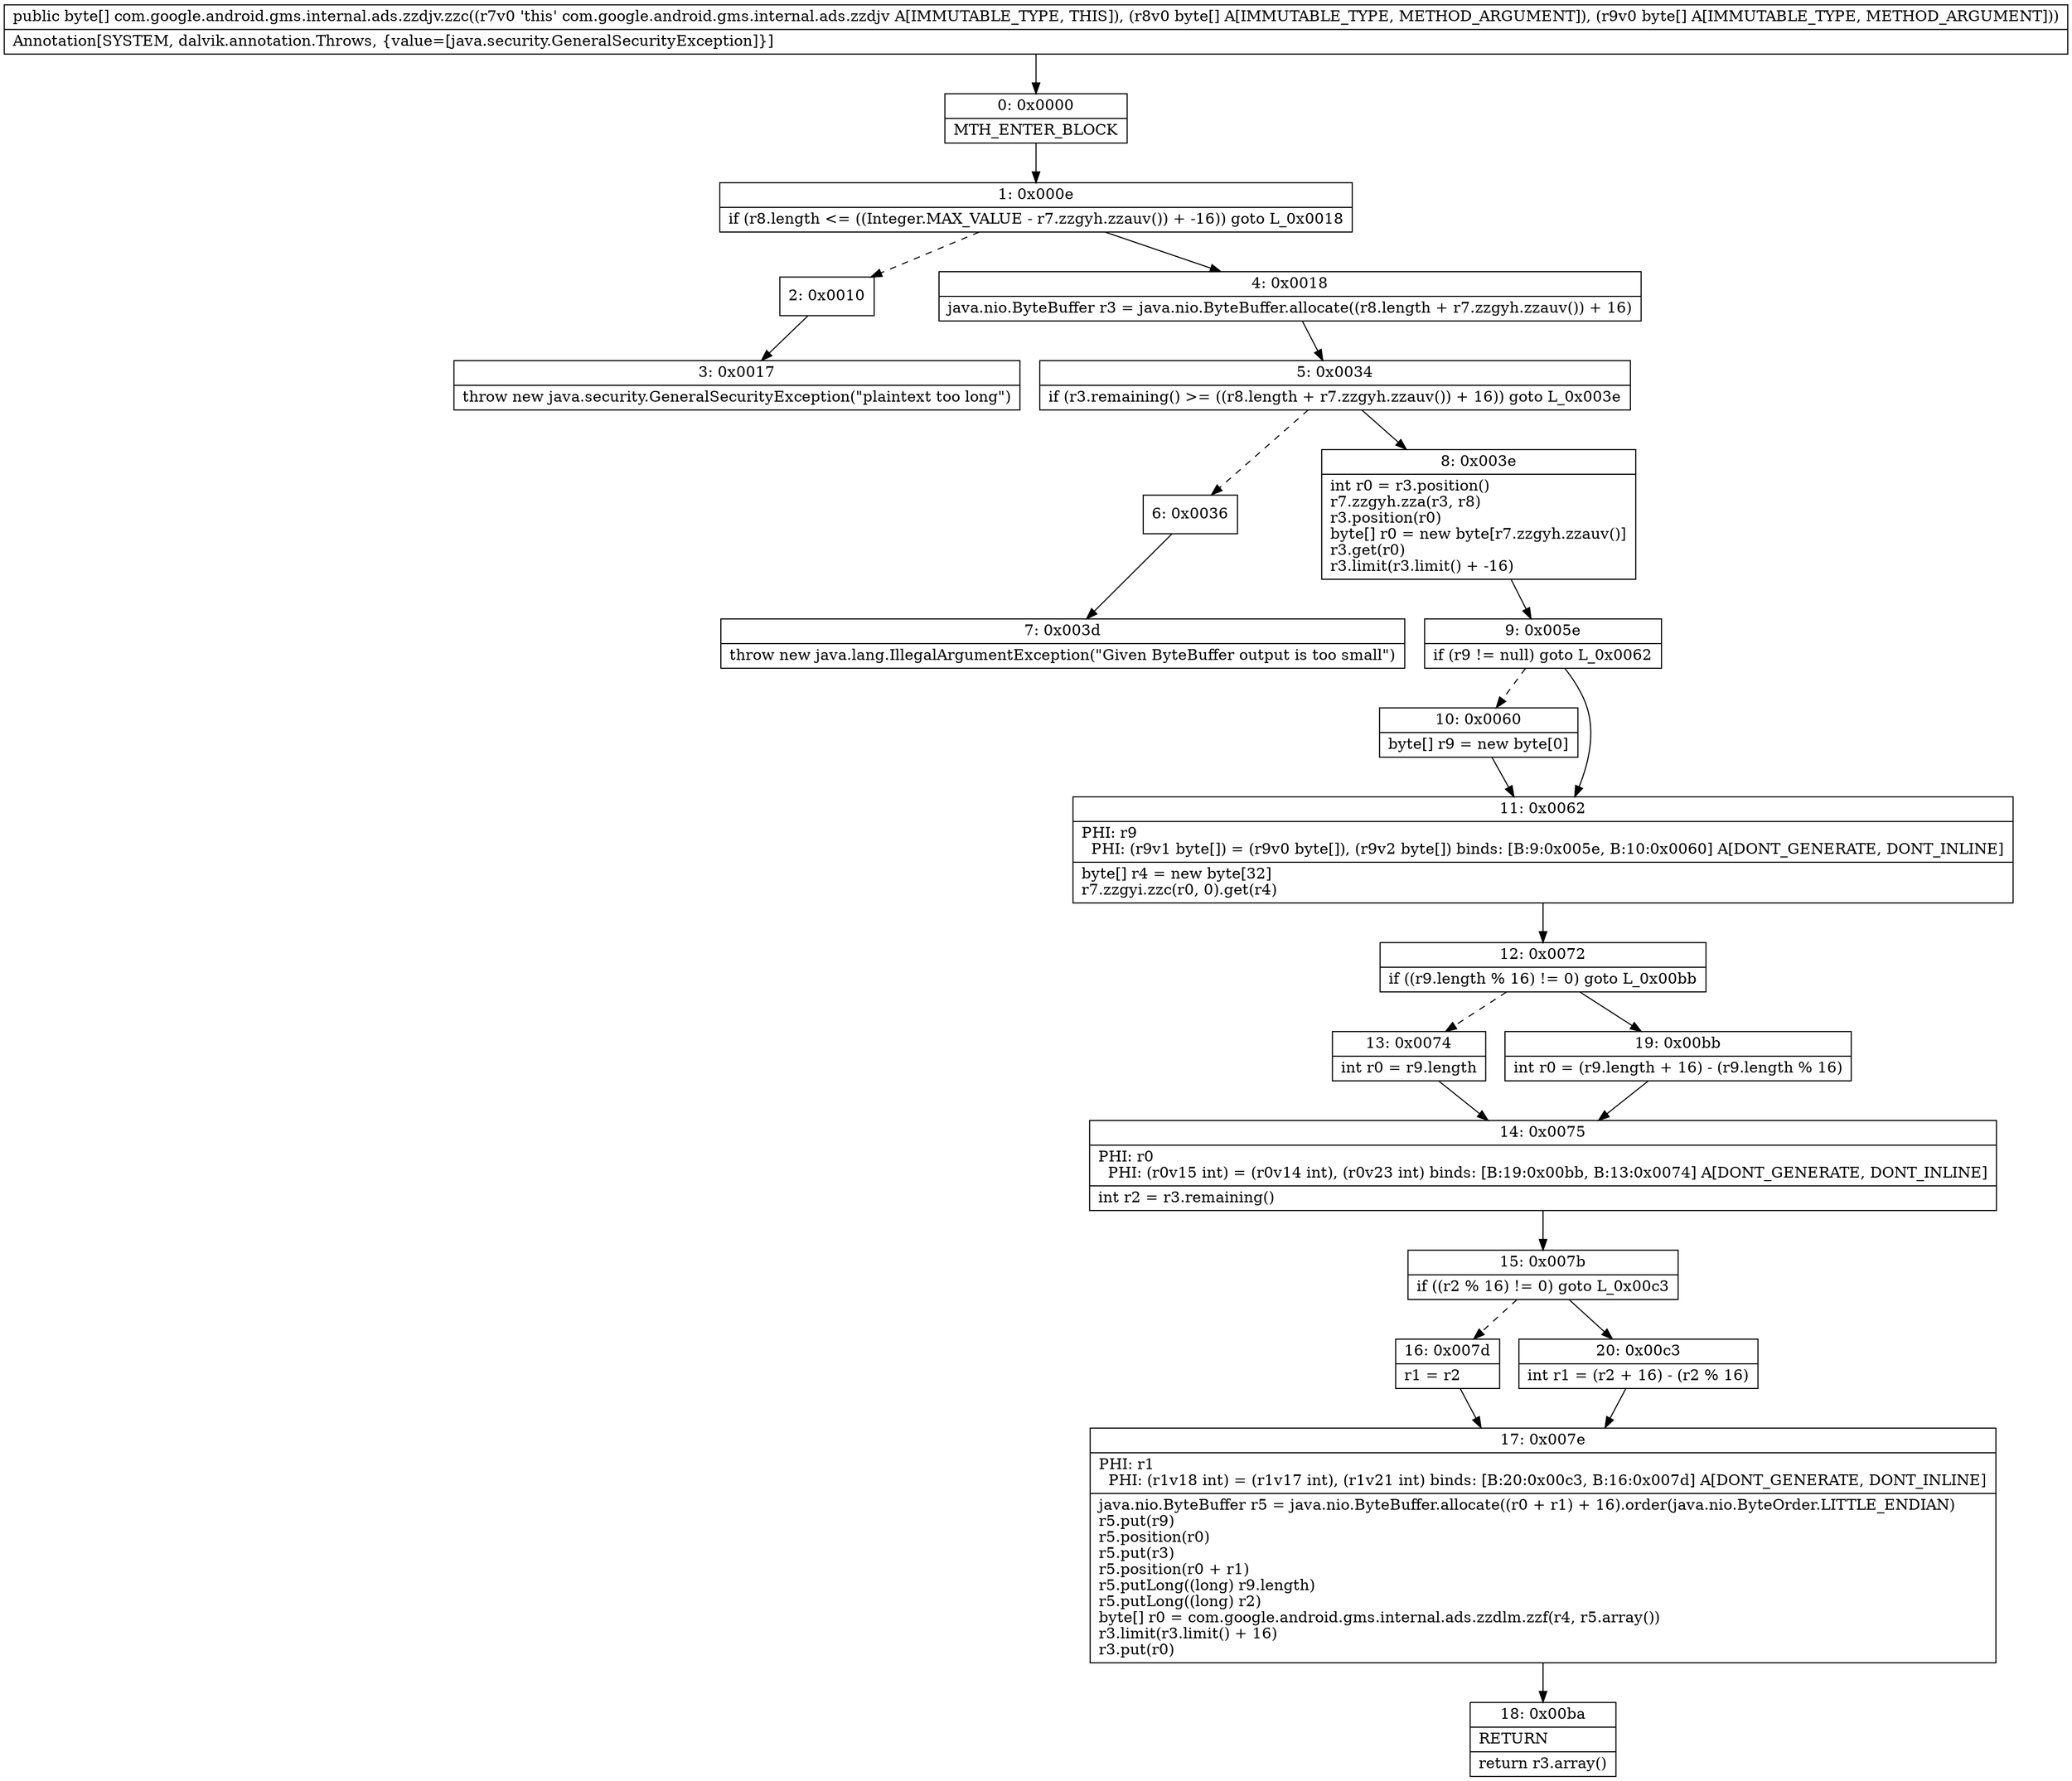 digraph "CFG forcom.google.android.gms.internal.ads.zzdjv.zzc([B[B)[B" {
Node_0 [shape=record,label="{0\:\ 0x0000|MTH_ENTER_BLOCK\l}"];
Node_1 [shape=record,label="{1\:\ 0x000e|if (r8.length \<= ((Integer.MAX_VALUE \- r7.zzgyh.zzauv()) + \-16)) goto L_0x0018\l}"];
Node_2 [shape=record,label="{2\:\ 0x0010}"];
Node_3 [shape=record,label="{3\:\ 0x0017|throw new java.security.GeneralSecurityException(\"plaintext too long\")\l}"];
Node_4 [shape=record,label="{4\:\ 0x0018|java.nio.ByteBuffer r3 = java.nio.ByteBuffer.allocate((r8.length + r7.zzgyh.zzauv()) + 16)\l}"];
Node_5 [shape=record,label="{5\:\ 0x0034|if (r3.remaining() \>= ((r8.length + r7.zzgyh.zzauv()) + 16)) goto L_0x003e\l}"];
Node_6 [shape=record,label="{6\:\ 0x0036}"];
Node_7 [shape=record,label="{7\:\ 0x003d|throw new java.lang.IllegalArgumentException(\"Given ByteBuffer output is too small\")\l}"];
Node_8 [shape=record,label="{8\:\ 0x003e|int r0 = r3.position()\lr7.zzgyh.zza(r3, r8)\lr3.position(r0)\lbyte[] r0 = new byte[r7.zzgyh.zzauv()]\lr3.get(r0)\lr3.limit(r3.limit() + \-16)\l}"];
Node_9 [shape=record,label="{9\:\ 0x005e|if (r9 != null) goto L_0x0062\l}"];
Node_10 [shape=record,label="{10\:\ 0x0060|byte[] r9 = new byte[0]\l}"];
Node_11 [shape=record,label="{11\:\ 0x0062|PHI: r9 \l  PHI: (r9v1 byte[]) = (r9v0 byte[]), (r9v2 byte[]) binds: [B:9:0x005e, B:10:0x0060] A[DONT_GENERATE, DONT_INLINE]\l|byte[] r4 = new byte[32]\lr7.zzgyi.zzc(r0, 0).get(r4)\l}"];
Node_12 [shape=record,label="{12\:\ 0x0072|if ((r9.length % 16) != 0) goto L_0x00bb\l}"];
Node_13 [shape=record,label="{13\:\ 0x0074|int r0 = r9.length\l}"];
Node_14 [shape=record,label="{14\:\ 0x0075|PHI: r0 \l  PHI: (r0v15 int) = (r0v14 int), (r0v23 int) binds: [B:19:0x00bb, B:13:0x0074] A[DONT_GENERATE, DONT_INLINE]\l|int r2 = r3.remaining()\l}"];
Node_15 [shape=record,label="{15\:\ 0x007b|if ((r2 % 16) != 0) goto L_0x00c3\l}"];
Node_16 [shape=record,label="{16\:\ 0x007d|r1 = r2\l}"];
Node_17 [shape=record,label="{17\:\ 0x007e|PHI: r1 \l  PHI: (r1v18 int) = (r1v17 int), (r1v21 int) binds: [B:20:0x00c3, B:16:0x007d] A[DONT_GENERATE, DONT_INLINE]\l|java.nio.ByteBuffer r5 = java.nio.ByteBuffer.allocate((r0 + r1) + 16).order(java.nio.ByteOrder.LITTLE_ENDIAN)\lr5.put(r9)\lr5.position(r0)\lr5.put(r3)\lr5.position(r0 + r1)\lr5.putLong((long) r9.length)\lr5.putLong((long) r2)\lbyte[] r0 = com.google.android.gms.internal.ads.zzdlm.zzf(r4, r5.array())\lr3.limit(r3.limit() + 16)\lr3.put(r0)\l}"];
Node_18 [shape=record,label="{18\:\ 0x00ba|RETURN\l|return r3.array()\l}"];
Node_19 [shape=record,label="{19\:\ 0x00bb|int r0 = (r9.length + 16) \- (r9.length % 16)\l}"];
Node_20 [shape=record,label="{20\:\ 0x00c3|int r1 = (r2 + 16) \- (r2 % 16)\l}"];
MethodNode[shape=record,label="{public byte[] com.google.android.gms.internal.ads.zzdjv.zzc((r7v0 'this' com.google.android.gms.internal.ads.zzdjv A[IMMUTABLE_TYPE, THIS]), (r8v0 byte[] A[IMMUTABLE_TYPE, METHOD_ARGUMENT]), (r9v0 byte[] A[IMMUTABLE_TYPE, METHOD_ARGUMENT]))  | Annotation[SYSTEM, dalvik.annotation.Throws, \{value=[java.security.GeneralSecurityException]\}]\l}"];
MethodNode -> Node_0;
Node_0 -> Node_1;
Node_1 -> Node_2[style=dashed];
Node_1 -> Node_4;
Node_2 -> Node_3;
Node_4 -> Node_5;
Node_5 -> Node_6[style=dashed];
Node_5 -> Node_8;
Node_6 -> Node_7;
Node_8 -> Node_9;
Node_9 -> Node_10[style=dashed];
Node_9 -> Node_11;
Node_10 -> Node_11;
Node_11 -> Node_12;
Node_12 -> Node_13[style=dashed];
Node_12 -> Node_19;
Node_13 -> Node_14;
Node_14 -> Node_15;
Node_15 -> Node_16[style=dashed];
Node_15 -> Node_20;
Node_16 -> Node_17;
Node_17 -> Node_18;
Node_19 -> Node_14;
Node_20 -> Node_17;
}

